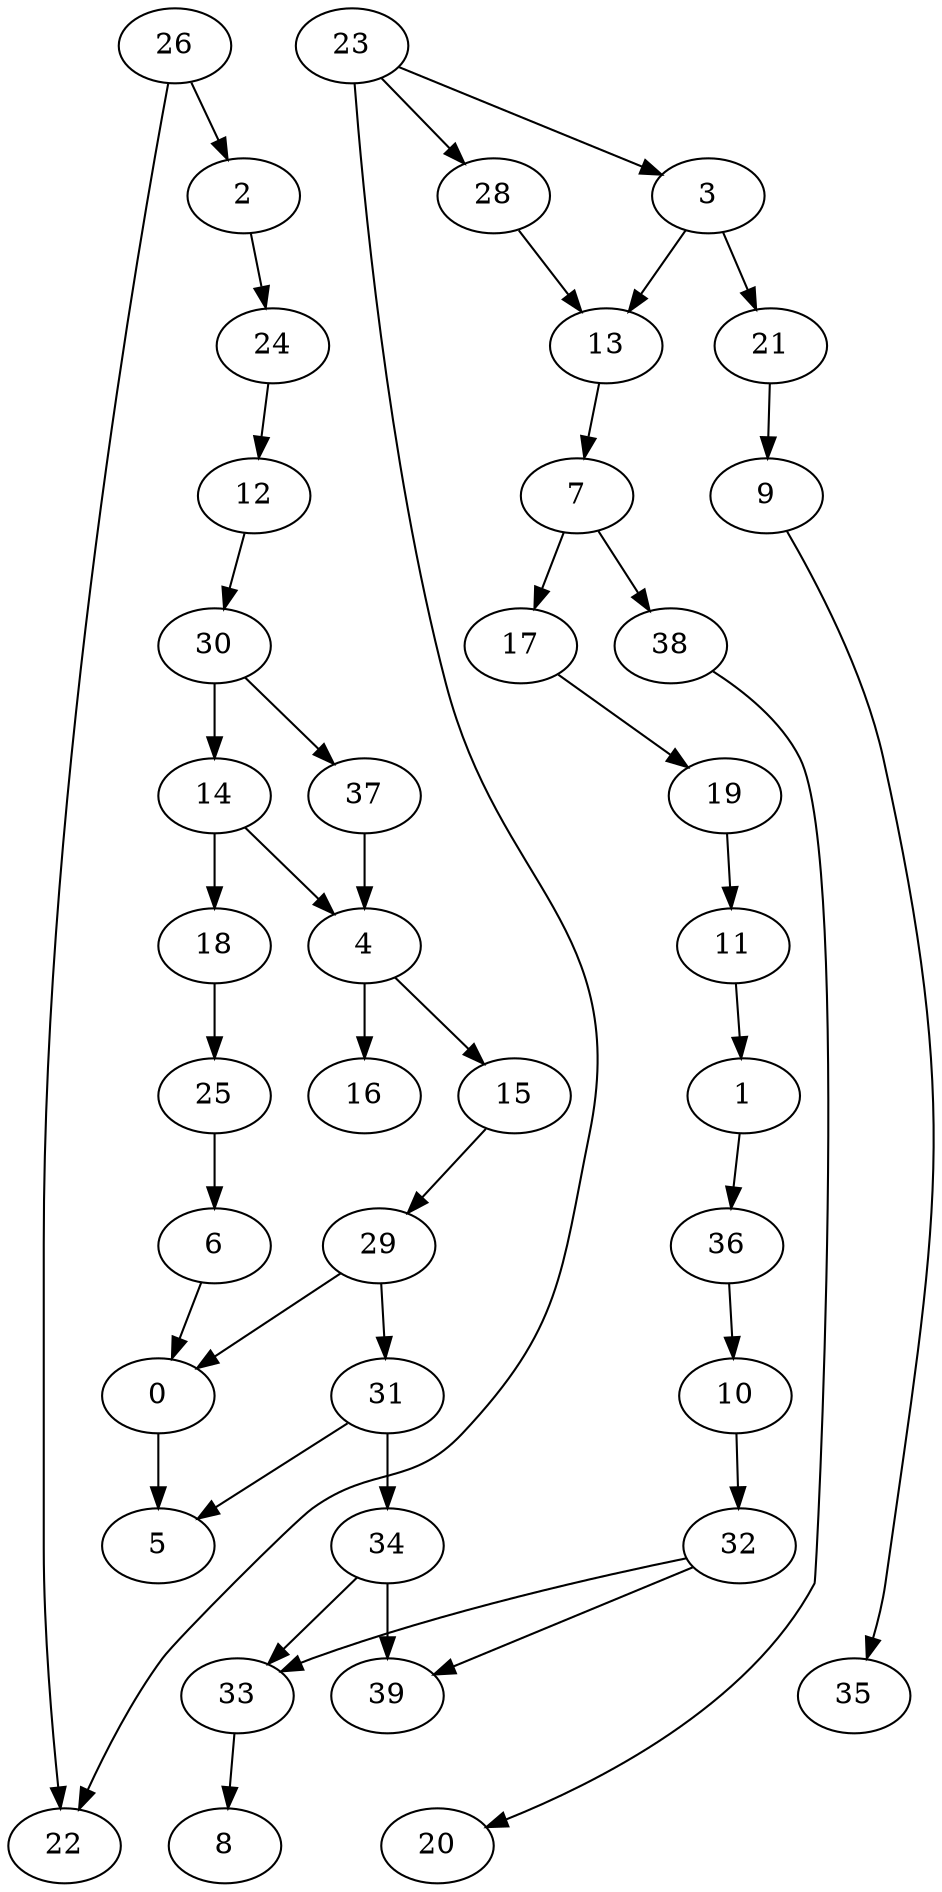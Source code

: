 digraph G {
    0;
    5;
    1;
    36;
    10;
    32;
    2;
    24;
    12;
    30;
    3;
    13;
    21;
    7;
    9;
    17;
    38;
    35;
    4;
    15;
    16;
    29;
    31;
    6;
    19;
    20;
    11;
    33;
    39;
    8;
    14;
    37;
    18;
    25;
    34;
    23;
    22;
    28;
    26;
    0 -> 5 [weight=2];
    1 -> 36 [weight=0];
    36 -> 10 [weight=0];
    10 -> 32 [weight=0];
    32 -> 33 [weight=0];
    32 -> 39 [weight=0];
    2 -> 24 [weight=0];
    24 -> 12 [weight=0];
    12 -> 30 [weight=0];
    30 -> 14 [weight=2];
    30 -> 37 [weight=0];
    3 -> 13 [weight=0];
    3 -> 21 [weight=0];
    13 -> 7 [weight=0];
    21 -> 9 [weight=0];
    7 -> 17 [weight=0];
    7 -> 38 [weight=0];
    9 -> 35 [weight=0];
    17 -> 19 [weight=0];
    38 -> 20 [weight=0];
    4 -> 15 [weight=0];
    4 -> 16 [weight=1];
    15 -> 29 [weight=0];
    29 -> 0 [weight=0];
    29 -> 31 [weight=0];
    31 -> 5 [weight=0];
    31 -> 34 [weight=4];
    6 -> 0 [weight=0];
    19 -> 11 [weight=0];
    11 -> 1 [weight=0];
    33 -> 8 [weight=0];
    14 -> 4 [weight=0];
    14 -> 18 [weight=0];
    37 -> 4 [weight=0];
    18 -> 25 [weight=0];
    25 -> 6 [weight=0];
    34 -> 33 [weight=0];
    34 -> 39 [weight=0];
    23 -> 3 [weight=0];
    23 -> 22 [weight=0];
    23 -> 28 [weight=0];
    28 -> 13 [weight=0];
    26 -> 2 [weight=0];
    26 -> 22 [weight=0];
}
